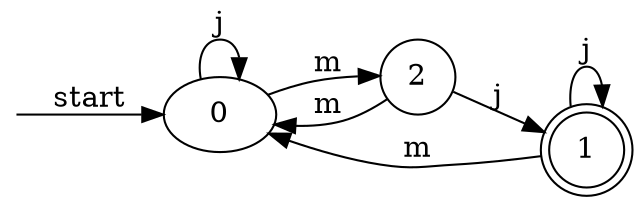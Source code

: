 digraph dfa {
    rankdir = LR;
    __start [style = invis, shape = point];
    __start -> "0" [ label = "start" ];
    node [shape = doublecircle]; "1"
    node [shape = circle];
    "0" -> "0" [ label = "j" ];
    "0" -> "2" [ label = "m" ];
    "1" -> "1" [ label = "j" ];
    "1" -> "0" [ label = "m" ];
    "2" -> "1" [ label = "j" ];
    "2" -> "0" [ label = "m" ];
}
